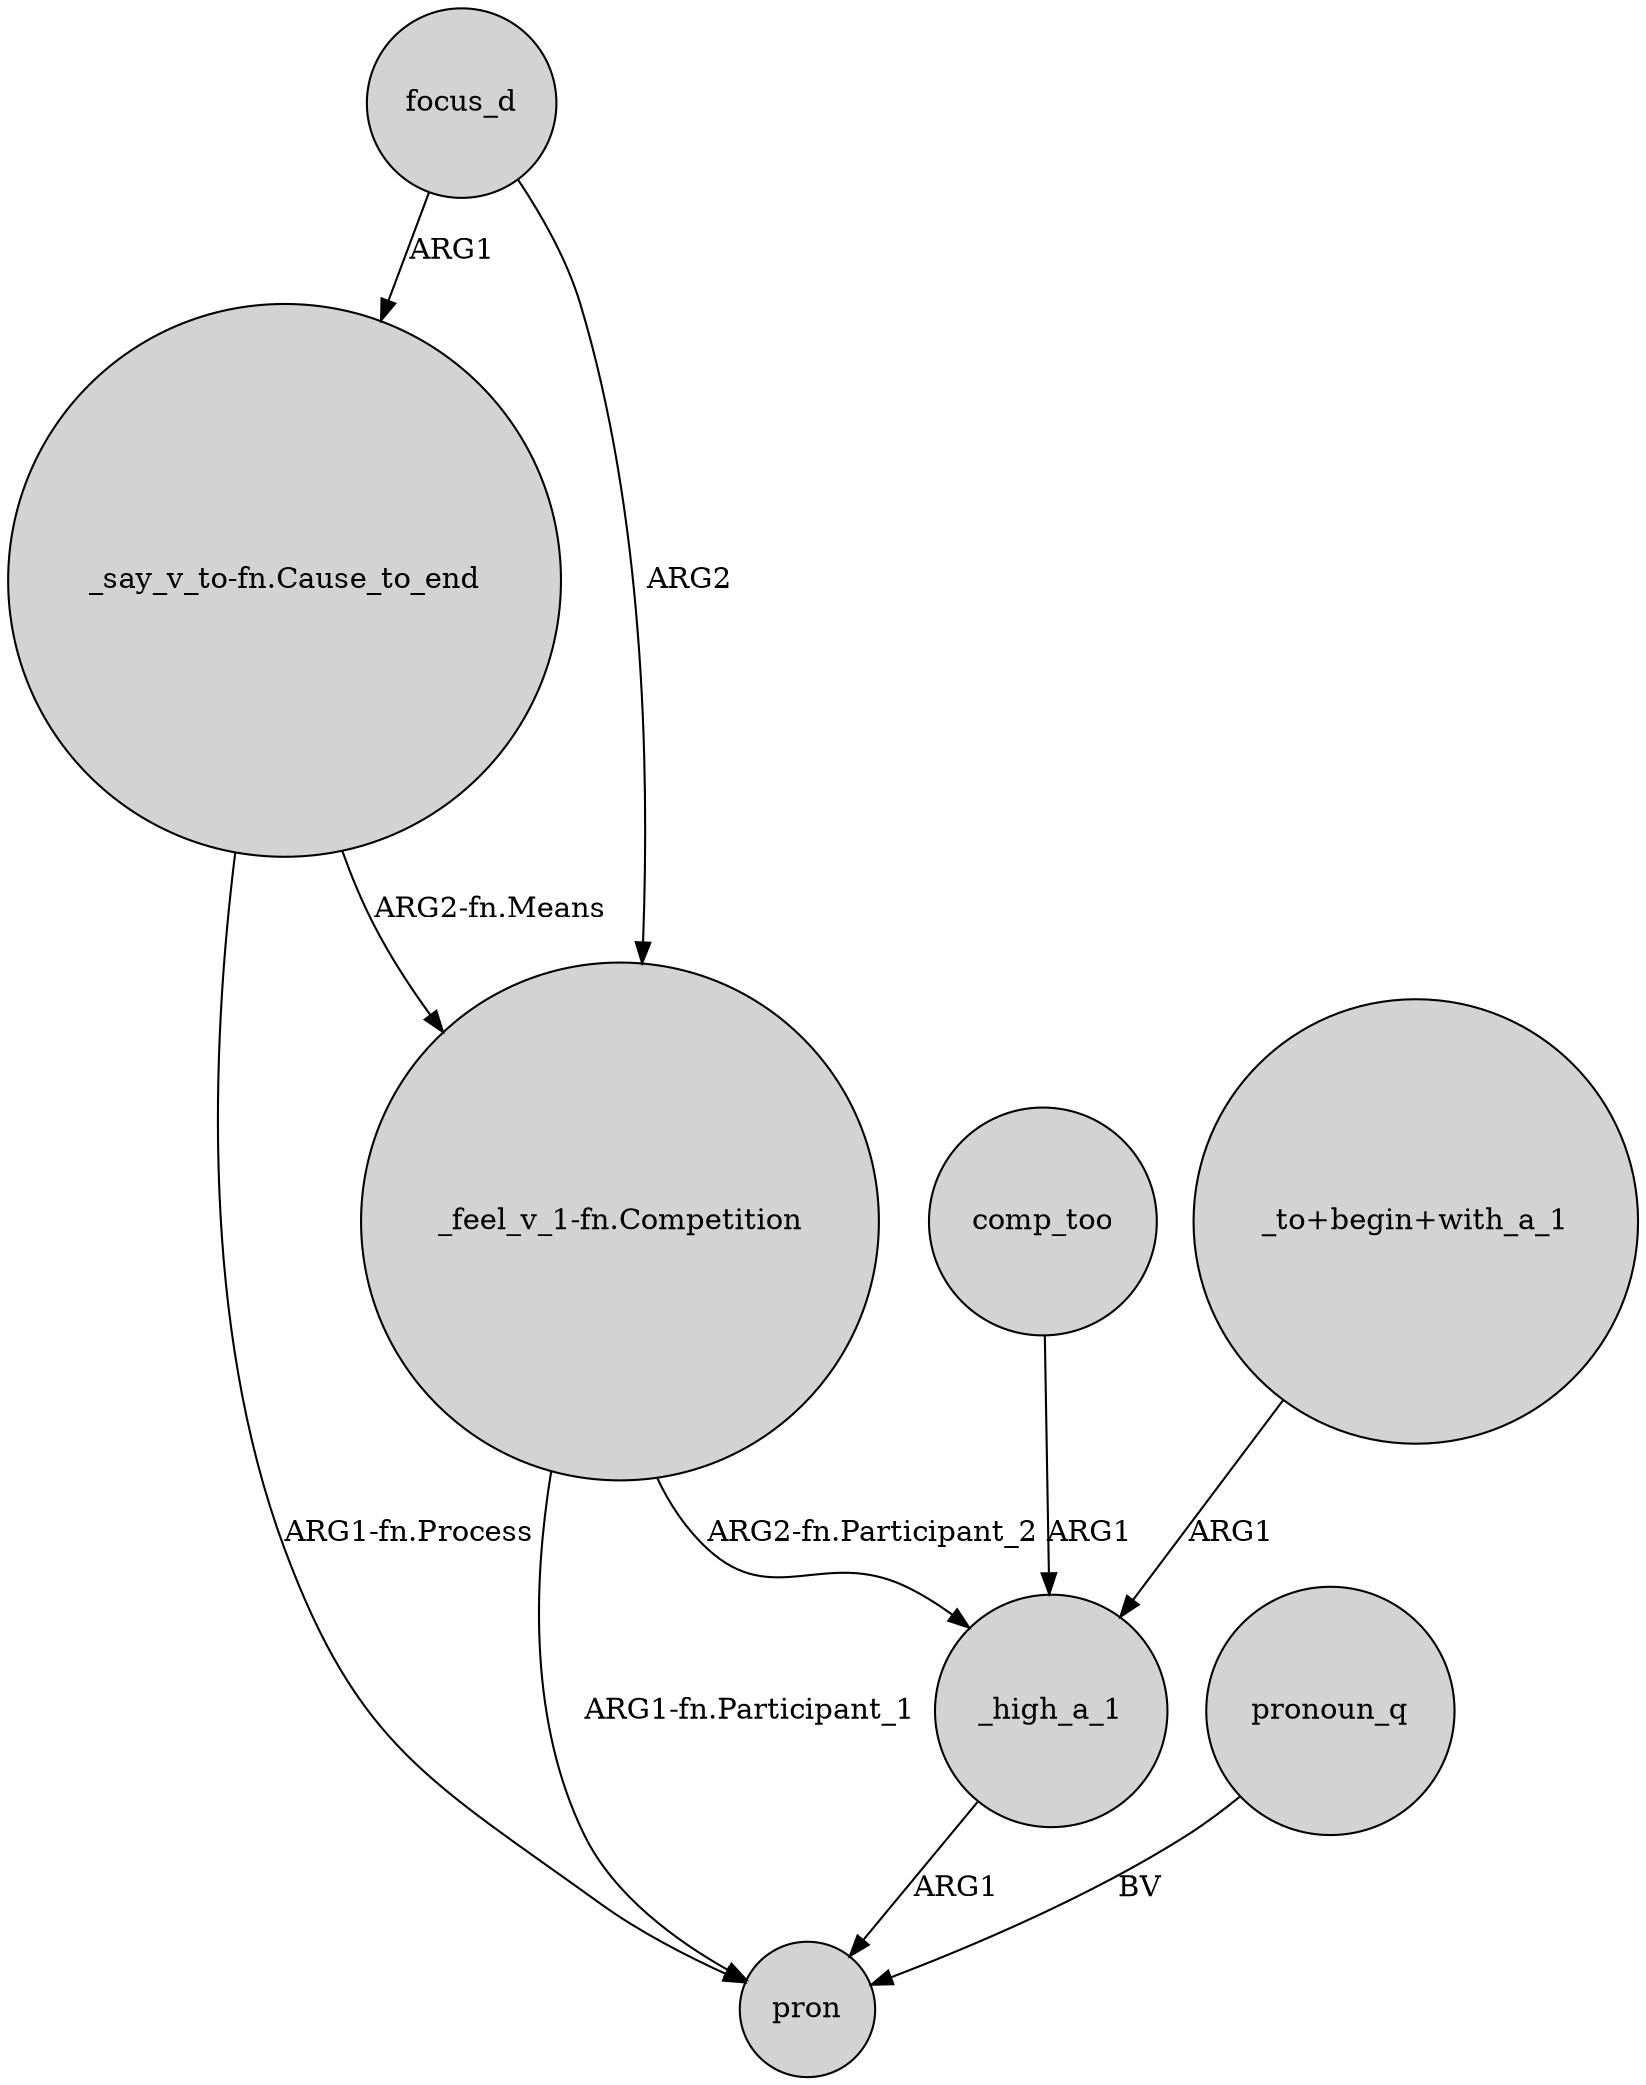 digraph {
	node [shape=circle style=filled]
	_high_a_1 -> pron [label=ARG1]
	"_to+begin+with_a_1" -> _high_a_1 [label=ARG1]
	"_feel_v_1-fn.Competition" -> _high_a_1 [label="ARG2-fn.Participant_2"]
	"_feel_v_1-fn.Competition" -> pron [label="ARG1-fn.Participant_1"]
	"_say_v_to-fn.Cause_to_end" -> pron [label="ARG1-fn.Process"]
	focus_d -> "_say_v_to-fn.Cause_to_end" [label=ARG1]
	comp_too -> _high_a_1 [label=ARG1]
	pronoun_q -> pron [label=BV]
	"_say_v_to-fn.Cause_to_end" -> "_feel_v_1-fn.Competition" [label="ARG2-fn.Means"]
	focus_d -> "_feel_v_1-fn.Competition" [label=ARG2]
}
